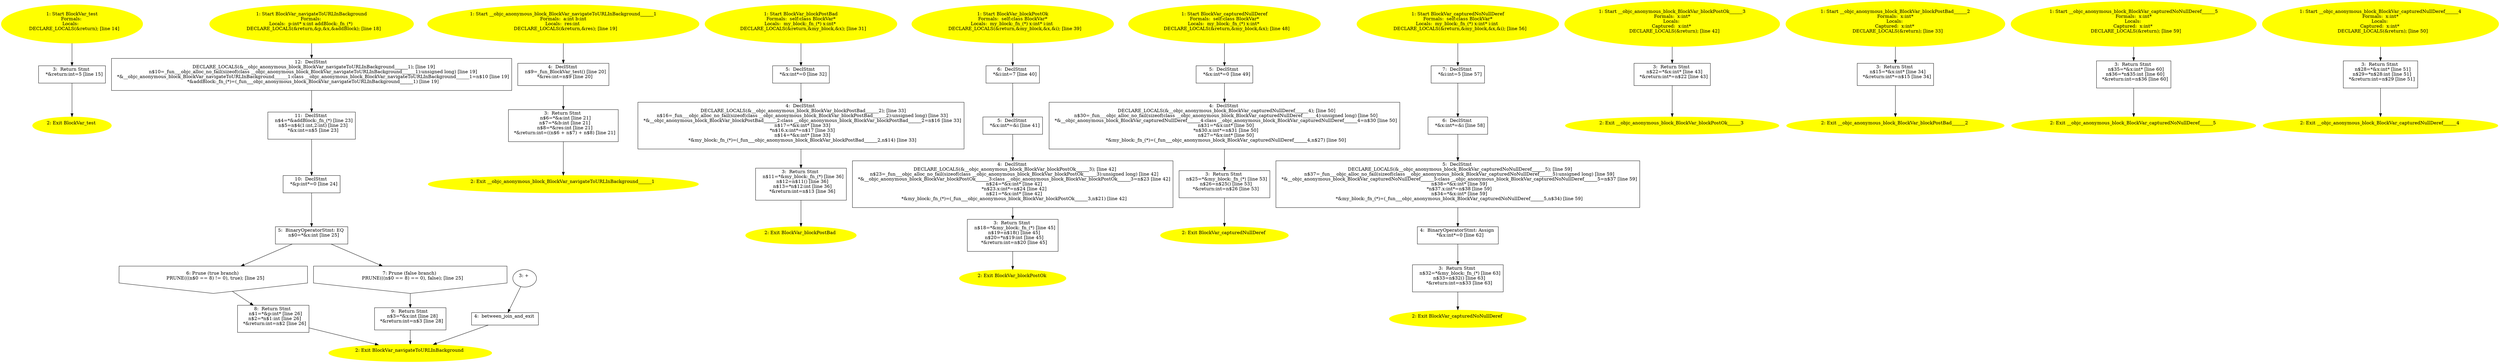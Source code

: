 /* @generated */
digraph iCFG {
"BlockVar_testclass.5f7795eca074e81e3191d0a89d1ed8aa_1" [label="1: Start BlockVar_test\nFormals: \nLocals:  \n   DECLARE_LOCALS(&return); [line 14]\n " color=yellow style=filled]
	

	 "BlockVar_testclass.5f7795eca074e81e3191d0a89d1ed8aa_1" -> "BlockVar_testclass.5f7795eca074e81e3191d0a89d1ed8aa_3" ;
"BlockVar_testclass.5f7795eca074e81e3191d0a89d1ed8aa_2" [label="2: Exit BlockVar_test \n  " color=yellow style=filled]
	

"BlockVar_testclass.5f7795eca074e81e3191d0a89d1ed8aa_3" [label="3:  Return Stmt \n   *&return:int=5 [line 15]\n " shape="box"]
	

	 "BlockVar_testclass.5f7795eca074e81e3191d0a89d1ed8aa_3" -> "BlockVar_testclass.5f7795eca074e81e3191d0a89d1ed8aa_2" ;
"BlockVar_navigateToURLInBackgroundclass.1883c5b75534d88e294902bb279561c2_1" [label="1: Start BlockVar_navigateToURLInBackground\nFormals: \nLocals:  p:int* x:int addBlock:_fn_(*) \n   DECLARE_LOCALS(&return,&p,&x,&addBlock); [line 18]\n " color=yellow style=filled]
	

	 "BlockVar_navigateToURLInBackgroundclass.1883c5b75534d88e294902bb279561c2_1" -> "BlockVar_navigateToURLInBackgroundclass.1883c5b75534d88e294902bb279561c2_12" ;
"BlockVar_navigateToURLInBackgroundclass.1883c5b75534d88e294902bb279561c2_2" [label="2: Exit BlockVar_navigateToURLInBackground \n  " color=yellow style=filled]
	

"BlockVar_navigateToURLInBackgroundclass.1883c5b75534d88e294902bb279561c2_3" [label="3: + \n  " ]
	

	 "BlockVar_navigateToURLInBackgroundclass.1883c5b75534d88e294902bb279561c2_3" -> "BlockVar_navigateToURLInBackgroundclass.1883c5b75534d88e294902bb279561c2_4" ;
"BlockVar_navigateToURLInBackgroundclass.1883c5b75534d88e294902bb279561c2_4" [label="4:  between_join_and_exit \n  " shape="box"]
	

	 "BlockVar_navigateToURLInBackgroundclass.1883c5b75534d88e294902bb279561c2_4" -> "BlockVar_navigateToURLInBackgroundclass.1883c5b75534d88e294902bb279561c2_2" ;
"BlockVar_navigateToURLInBackgroundclass.1883c5b75534d88e294902bb279561c2_5" [label="5:  BinaryOperatorStmt: EQ \n   n$0=*&x:int [line 25]\n " shape="box"]
	

	 "BlockVar_navigateToURLInBackgroundclass.1883c5b75534d88e294902bb279561c2_5" -> "BlockVar_navigateToURLInBackgroundclass.1883c5b75534d88e294902bb279561c2_6" ;
	 "BlockVar_navigateToURLInBackgroundclass.1883c5b75534d88e294902bb279561c2_5" -> "BlockVar_navigateToURLInBackgroundclass.1883c5b75534d88e294902bb279561c2_7" ;
"BlockVar_navigateToURLInBackgroundclass.1883c5b75534d88e294902bb279561c2_6" [label="6: Prune (true branch) \n   PRUNE(((n$0 == 8) != 0), true); [line 25]\n " shape="invhouse"]
	

	 "BlockVar_navigateToURLInBackgroundclass.1883c5b75534d88e294902bb279561c2_6" -> "BlockVar_navigateToURLInBackgroundclass.1883c5b75534d88e294902bb279561c2_8" ;
"BlockVar_navigateToURLInBackgroundclass.1883c5b75534d88e294902bb279561c2_7" [label="7: Prune (false branch) \n   PRUNE(((n$0 == 8) == 0), false); [line 25]\n " shape="invhouse"]
	

	 "BlockVar_navigateToURLInBackgroundclass.1883c5b75534d88e294902bb279561c2_7" -> "BlockVar_navigateToURLInBackgroundclass.1883c5b75534d88e294902bb279561c2_9" ;
"BlockVar_navigateToURLInBackgroundclass.1883c5b75534d88e294902bb279561c2_8" [label="8:  Return Stmt \n   n$1=*&p:int* [line 26]\n  n$2=*n$1:int [line 26]\n  *&return:int=n$2 [line 26]\n " shape="box"]
	

	 "BlockVar_navigateToURLInBackgroundclass.1883c5b75534d88e294902bb279561c2_8" -> "BlockVar_navigateToURLInBackgroundclass.1883c5b75534d88e294902bb279561c2_2" ;
"BlockVar_navigateToURLInBackgroundclass.1883c5b75534d88e294902bb279561c2_9" [label="9:  Return Stmt \n   n$3=*&x:int [line 28]\n  *&return:int=n$3 [line 28]\n " shape="box"]
	

	 "BlockVar_navigateToURLInBackgroundclass.1883c5b75534d88e294902bb279561c2_9" -> "BlockVar_navigateToURLInBackgroundclass.1883c5b75534d88e294902bb279561c2_2" ;
"BlockVar_navigateToURLInBackgroundclass.1883c5b75534d88e294902bb279561c2_10" [label="10:  DeclStmt \n   *&p:int*=0 [line 24]\n " shape="box"]
	

	 "BlockVar_navigateToURLInBackgroundclass.1883c5b75534d88e294902bb279561c2_10" -> "BlockVar_navigateToURLInBackgroundclass.1883c5b75534d88e294902bb279561c2_5" ;
"BlockVar_navigateToURLInBackgroundclass.1883c5b75534d88e294902bb279561c2_11" [label="11:  DeclStmt \n   n$4=*&addBlock:_fn_(*) [line 23]\n  n$5=n$4(1:int,2:int) [line 23]\n  *&x:int=n$5 [line 23]\n " shape="box"]
	

	 "BlockVar_navigateToURLInBackgroundclass.1883c5b75534d88e294902bb279561c2_11" -> "BlockVar_navigateToURLInBackgroundclass.1883c5b75534d88e294902bb279561c2_10" ;
"BlockVar_navigateToURLInBackgroundclass.1883c5b75534d88e294902bb279561c2_12" [label="12:  DeclStmt \n   DECLARE_LOCALS(&__objc_anonymous_block_BlockVar_navigateToURLInBackground______1); [line 19]\n  n$10=_fun___objc_alloc_no_fail(sizeof(class __objc_anonymous_block_BlockVar_navigateToURLInBackground______1):unsigned long) [line 19]\n  *&__objc_anonymous_block_BlockVar_navigateToURLInBackground______1:class __objc_anonymous_block_BlockVar_navigateToURLInBackground______1=n$10 [line 19]\n  *&addBlock:_fn_(*)=(_fun___objc_anonymous_block_BlockVar_navigateToURLInBackground______1) [line 19]\n " shape="box"]
	

	 "BlockVar_navigateToURLInBackgroundclass.1883c5b75534d88e294902bb279561c2_12" -> "BlockVar_navigateToURLInBackgroundclass.1883c5b75534d88e294902bb279561c2_11" ;
"__objc_anonymous_block_BlockVar_navigateToURLInBackground______1.834bbb8d73aa8453b2bf0ca15a1945f0_1" [label="1: Start __objc_anonymous_block_BlockVar_navigateToURLInBackground______1\nFormals:  a:int b:int\nLocals:  res:int \n   DECLARE_LOCALS(&return,&res); [line 19]\n " color=yellow style=filled]
	

	 "__objc_anonymous_block_BlockVar_navigateToURLInBackground______1.834bbb8d73aa8453b2bf0ca15a1945f0_1" -> "__objc_anonymous_block_BlockVar_navigateToURLInBackground______1.834bbb8d73aa8453b2bf0ca15a1945f0_4" ;
"__objc_anonymous_block_BlockVar_navigateToURLInBackground______1.834bbb8d73aa8453b2bf0ca15a1945f0_2" [label="2: Exit __objc_anonymous_block_BlockVar_navigateToURLInBackground______1 \n  " color=yellow style=filled]
	

"__objc_anonymous_block_BlockVar_navigateToURLInBackground______1.834bbb8d73aa8453b2bf0ca15a1945f0_3" [label="3:  Return Stmt \n   n$6=*&a:int [line 21]\n  n$7=*&b:int [line 21]\n  n$8=*&res:int [line 21]\n  *&return:int=((n$6 + n$7) + n$8) [line 21]\n " shape="box"]
	

	 "__objc_anonymous_block_BlockVar_navigateToURLInBackground______1.834bbb8d73aa8453b2bf0ca15a1945f0_3" -> "__objc_anonymous_block_BlockVar_navigateToURLInBackground______1.834bbb8d73aa8453b2bf0ca15a1945f0_2" ;
"__objc_anonymous_block_BlockVar_navigateToURLInBackground______1.834bbb8d73aa8453b2bf0ca15a1945f0_4" [label="4:  DeclStmt \n   n$9=_fun_BlockVar_test() [line 20]\n  *&res:int=n$9 [line 20]\n " shape="box"]
	

	 "__objc_anonymous_block_BlockVar_navigateToURLInBackground______1.834bbb8d73aa8453b2bf0ca15a1945f0_4" -> "__objc_anonymous_block_BlockVar_navigateToURLInBackground______1.834bbb8d73aa8453b2bf0ca15a1945f0_3" ;
"BlockVar_blockPostBadinstance.e47d278e1aace10687b3d96b5c46d4e0_1" [label="1: Start BlockVar_blockPostBad\nFormals:  self:class BlockVar*\nLocals:  my_block:_fn_(*) x:int* \n   DECLARE_LOCALS(&return,&my_block,&x); [line 31]\n " color=yellow style=filled]
	

	 "BlockVar_blockPostBadinstance.e47d278e1aace10687b3d96b5c46d4e0_1" -> "BlockVar_blockPostBadinstance.e47d278e1aace10687b3d96b5c46d4e0_5" ;
"BlockVar_blockPostBadinstance.e47d278e1aace10687b3d96b5c46d4e0_2" [label="2: Exit BlockVar_blockPostBad \n  " color=yellow style=filled]
	

"BlockVar_blockPostBadinstance.e47d278e1aace10687b3d96b5c46d4e0_3" [label="3:  Return Stmt \n   n$11=*&my_block:_fn_(*) [line 36]\n  n$12=n$11() [line 36]\n  n$13=*n$12:int [line 36]\n  *&return:int=n$13 [line 36]\n " shape="box"]
	

	 "BlockVar_blockPostBadinstance.e47d278e1aace10687b3d96b5c46d4e0_3" -> "BlockVar_blockPostBadinstance.e47d278e1aace10687b3d96b5c46d4e0_2" ;
"BlockVar_blockPostBadinstance.e47d278e1aace10687b3d96b5c46d4e0_4" [label="4:  DeclStmt \n   DECLARE_LOCALS(&__objc_anonymous_block_BlockVar_blockPostBad______2); [line 33]\n  n$16=_fun___objc_alloc_no_fail(sizeof(class __objc_anonymous_block_BlockVar_blockPostBad______2):unsigned long) [line 33]\n  *&__objc_anonymous_block_BlockVar_blockPostBad______2:class __objc_anonymous_block_BlockVar_blockPostBad______2=n$16 [line 33]\n  n$17=*&x:int* [line 33]\n  *n$16.x:int*=n$17 [line 33]\n  n$14=*&x:int* [line 33]\n  *&my_block:_fn_(*)=(_fun___objc_anonymous_block_BlockVar_blockPostBad______2,n$14) [line 33]\n " shape="box"]
	

	 "BlockVar_blockPostBadinstance.e47d278e1aace10687b3d96b5c46d4e0_4" -> "BlockVar_blockPostBadinstance.e47d278e1aace10687b3d96b5c46d4e0_3" ;
"BlockVar_blockPostBadinstance.e47d278e1aace10687b3d96b5c46d4e0_5" [label="5:  DeclStmt \n   *&x:int*=0 [line 32]\n " shape="box"]
	

	 "BlockVar_blockPostBadinstance.e47d278e1aace10687b3d96b5c46d4e0_5" -> "BlockVar_blockPostBadinstance.e47d278e1aace10687b3d96b5c46d4e0_4" ;
"BlockVar_blockPostOkinstance.9a605e720f6038e4ed4835476f813324_1" [label="1: Start BlockVar_blockPostOk\nFormals:  self:class BlockVar*\nLocals:  my_block:_fn_(*) x:int* i:int \n   DECLARE_LOCALS(&return,&my_block,&x,&i); [line 39]\n " color=yellow style=filled]
	

	 "BlockVar_blockPostOkinstance.9a605e720f6038e4ed4835476f813324_1" -> "BlockVar_blockPostOkinstance.9a605e720f6038e4ed4835476f813324_6" ;
"BlockVar_blockPostOkinstance.9a605e720f6038e4ed4835476f813324_2" [label="2: Exit BlockVar_blockPostOk \n  " color=yellow style=filled]
	

"BlockVar_blockPostOkinstance.9a605e720f6038e4ed4835476f813324_3" [label="3:  Return Stmt \n   n$18=*&my_block:_fn_(*) [line 45]\n  n$19=n$18() [line 45]\n  n$20=*n$19:int [line 45]\n  *&return:int=n$20 [line 45]\n " shape="box"]
	

	 "BlockVar_blockPostOkinstance.9a605e720f6038e4ed4835476f813324_3" -> "BlockVar_blockPostOkinstance.9a605e720f6038e4ed4835476f813324_2" ;
"BlockVar_blockPostOkinstance.9a605e720f6038e4ed4835476f813324_4" [label="4:  DeclStmt \n   DECLARE_LOCALS(&__objc_anonymous_block_BlockVar_blockPostOk______3); [line 42]\n  n$23=_fun___objc_alloc_no_fail(sizeof(class __objc_anonymous_block_BlockVar_blockPostOk______3):unsigned long) [line 42]\n  *&__objc_anonymous_block_BlockVar_blockPostOk______3:class __objc_anonymous_block_BlockVar_blockPostOk______3=n$23 [line 42]\n  n$24=*&x:int* [line 42]\n  *n$23.x:int*=n$24 [line 42]\n  n$21=*&x:int* [line 42]\n  *&my_block:_fn_(*)=(_fun___objc_anonymous_block_BlockVar_blockPostOk______3,n$21) [line 42]\n " shape="box"]
	

	 "BlockVar_blockPostOkinstance.9a605e720f6038e4ed4835476f813324_4" -> "BlockVar_blockPostOkinstance.9a605e720f6038e4ed4835476f813324_3" ;
"BlockVar_blockPostOkinstance.9a605e720f6038e4ed4835476f813324_5" [label="5:  DeclStmt \n   *&x:int*=&i [line 41]\n " shape="box"]
	

	 "BlockVar_blockPostOkinstance.9a605e720f6038e4ed4835476f813324_5" -> "BlockVar_blockPostOkinstance.9a605e720f6038e4ed4835476f813324_4" ;
"BlockVar_blockPostOkinstance.9a605e720f6038e4ed4835476f813324_6" [label="6:  DeclStmt \n   *&i:int=7 [line 40]\n " shape="box"]
	

	 "BlockVar_blockPostOkinstance.9a605e720f6038e4ed4835476f813324_6" -> "BlockVar_blockPostOkinstance.9a605e720f6038e4ed4835476f813324_5" ;
"BlockVar_capturedNullDerefinstance.9e4f71427f286003b27a119d6e00fe48_1" [label="1: Start BlockVar_capturedNullDeref\nFormals:  self:class BlockVar*\nLocals:  my_block:_fn_(*) x:int* \n   DECLARE_LOCALS(&return,&my_block,&x); [line 48]\n " color=yellow style=filled]
	

	 "BlockVar_capturedNullDerefinstance.9e4f71427f286003b27a119d6e00fe48_1" -> "BlockVar_capturedNullDerefinstance.9e4f71427f286003b27a119d6e00fe48_5" ;
"BlockVar_capturedNullDerefinstance.9e4f71427f286003b27a119d6e00fe48_2" [label="2: Exit BlockVar_capturedNullDeref \n  " color=yellow style=filled]
	

"BlockVar_capturedNullDerefinstance.9e4f71427f286003b27a119d6e00fe48_3" [label="3:  Return Stmt \n   n$25=*&my_block:_fn_(*) [line 53]\n  n$26=n$25() [line 53]\n  *&return:int=n$26 [line 53]\n " shape="box"]
	

	 "BlockVar_capturedNullDerefinstance.9e4f71427f286003b27a119d6e00fe48_3" -> "BlockVar_capturedNullDerefinstance.9e4f71427f286003b27a119d6e00fe48_2" ;
"BlockVar_capturedNullDerefinstance.9e4f71427f286003b27a119d6e00fe48_4" [label="4:  DeclStmt \n   DECLARE_LOCALS(&__objc_anonymous_block_BlockVar_capturedNullDeref______4); [line 50]\n  n$30=_fun___objc_alloc_no_fail(sizeof(class __objc_anonymous_block_BlockVar_capturedNullDeref______4):unsigned long) [line 50]\n  *&__objc_anonymous_block_BlockVar_capturedNullDeref______4:class __objc_anonymous_block_BlockVar_capturedNullDeref______4=n$30 [line 50]\n  n$31=*&x:int* [line 50]\n  *n$30.x:int*=n$31 [line 50]\n  n$27=*&x:int* [line 50]\n  *&my_block:_fn_(*)=(_fun___objc_anonymous_block_BlockVar_capturedNullDeref______4,n$27) [line 50]\n " shape="box"]
	

	 "BlockVar_capturedNullDerefinstance.9e4f71427f286003b27a119d6e00fe48_4" -> "BlockVar_capturedNullDerefinstance.9e4f71427f286003b27a119d6e00fe48_3" ;
"BlockVar_capturedNullDerefinstance.9e4f71427f286003b27a119d6e00fe48_5" [label="5:  DeclStmt \n   *&x:int*=0 [line 49]\n " shape="box"]
	

	 "BlockVar_capturedNullDerefinstance.9e4f71427f286003b27a119d6e00fe48_5" -> "BlockVar_capturedNullDerefinstance.9e4f71427f286003b27a119d6e00fe48_4" ;
"BlockVar_capturedNoNullDerefinstance.4627aca3ef96b65443c6a7bed279d1be_1" [label="1: Start BlockVar_capturedNoNullDeref\nFormals:  self:class BlockVar*\nLocals:  my_block:_fn_(*) x:int* i:int \n   DECLARE_LOCALS(&return,&my_block,&x,&i); [line 56]\n " color=yellow style=filled]
	

	 "BlockVar_capturedNoNullDerefinstance.4627aca3ef96b65443c6a7bed279d1be_1" -> "BlockVar_capturedNoNullDerefinstance.4627aca3ef96b65443c6a7bed279d1be_7" ;
"BlockVar_capturedNoNullDerefinstance.4627aca3ef96b65443c6a7bed279d1be_2" [label="2: Exit BlockVar_capturedNoNullDeref \n  " color=yellow style=filled]
	

"BlockVar_capturedNoNullDerefinstance.4627aca3ef96b65443c6a7bed279d1be_3" [label="3:  Return Stmt \n   n$32=*&my_block:_fn_(*) [line 63]\n  n$33=n$32() [line 63]\n  *&return:int=n$33 [line 63]\n " shape="box"]
	

	 "BlockVar_capturedNoNullDerefinstance.4627aca3ef96b65443c6a7bed279d1be_3" -> "BlockVar_capturedNoNullDerefinstance.4627aca3ef96b65443c6a7bed279d1be_2" ;
"BlockVar_capturedNoNullDerefinstance.4627aca3ef96b65443c6a7bed279d1be_4" [label="4:  BinaryOperatorStmt: Assign \n   *&x:int*=0 [line 62]\n " shape="box"]
	

	 "BlockVar_capturedNoNullDerefinstance.4627aca3ef96b65443c6a7bed279d1be_4" -> "BlockVar_capturedNoNullDerefinstance.4627aca3ef96b65443c6a7bed279d1be_3" ;
"BlockVar_capturedNoNullDerefinstance.4627aca3ef96b65443c6a7bed279d1be_5" [label="5:  DeclStmt \n   DECLARE_LOCALS(&__objc_anonymous_block_BlockVar_capturedNoNullDeref______5); [line 59]\n  n$37=_fun___objc_alloc_no_fail(sizeof(class __objc_anonymous_block_BlockVar_capturedNoNullDeref______5):unsigned long) [line 59]\n  *&__objc_anonymous_block_BlockVar_capturedNoNullDeref______5:class __objc_anonymous_block_BlockVar_capturedNoNullDeref______5=n$37 [line 59]\n  n$38=*&x:int* [line 59]\n  *n$37.x:int*=n$38 [line 59]\n  n$34=*&x:int* [line 59]\n  *&my_block:_fn_(*)=(_fun___objc_anonymous_block_BlockVar_capturedNoNullDeref______5,n$34) [line 59]\n " shape="box"]
	

	 "BlockVar_capturedNoNullDerefinstance.4627aca3ef96b65443c6a7bed279d1be_5" -> "BlockVar_capturedNoNullDerefinstance.4627aca3ef96b65443c6a7bed279d1be_4" ;
"BlockVar_capturedNoNullDerefinstance.4627aca3ef96b65443c6a7bed279d1be_6" [label="6:  DeclStmt \n   *&x:int*=&i [line 58]\n " shape="box"]
	

	 "BlockVar_capturedNoNullDerefinstance.4627aca3ef96b65443c6a7bed279d1be_6" -> "BlockVar_capturedNoNullDerefinstance.4627aca3ef96b65443c6a7bed279d1be_5" ;
"BlockVar_capturedNoNullDerefinstance.4627aca3ef96b65443c6a7bed279d1be_7" [label="7:  DeclStmt \n   *&i:int=5 [line 57]\n " shape="box"]
	

	 "BlockVar_capturedNoNullDerefinstance.4627aca3ef96b65443c6a7bed279d1be_7" -> "BlockVar_capturedNoNullDerefinstance.4627aca3ef96b65443c6a7bed279d1be_6" ;
"__objc_anonymous_block_BlockVar_blockPostOk______3.f2be4667efa44c622733276c7c4d297f_1" [label="1: Start __objc_anonymous_block_BlockVar_blockPostOk______3\nFormals:  x:int*\nLocals: \nCaptured:  x:int* \n   DECLARE_LOCALS(&return); [line 42]\n " color=yellow style=filled]
	

	 "__objc_anonymous_block_BlockVar_blockPostOk______3.f2be4667efa44c622733276c7c4d297f_1" -> "__objc_anonymous_block_BlockVar_blockPostOk______3.f2be4667efa44c622733276c7c4d297f_3" ;
"__objc_anonymous_block_BlockVar_blockPostOk______3.f2be4667efa44c622733276c7c4d297f_2" [label="2: Exit __objc_anonymous_block_BlockVar_blockPostOk______3 \n  " color=yellow style=filled]
	

"__objc_anonymous_block_BlockVar_blockPostOk______3.f2be4667efa44c622733276c7c4d297f_3" [label="3:  Return Stmt \n   n$22=*&x:int* [line 43]\n  *&return:int*=n$22 [line 43]\n " shape="box"]
	

	 "__objc_anonymous_block_BlockVar_blockPostOk______3.f2be4667efa44c622733276c7c4d297f_3" -> "__objc_anonymous_block_BlockVar_blockPostOk______3.f2be4667efa44c622733276c7c4d297f_2" ;
"__objc_anonymous_block_BlockVar_blockPostBad______2.2fddd3e23281c5e109f42eca4da2649e_1" [label="1: Start __objc_anonymous_block_BlockVar_blockPostBad______2\nFormals:  x:int*\nLocals: \nCaptured:  x:int* \n   DECLARE_LOCALS(&return); [line 33]\n " color=yellow style=filled]
	

	 "__objc_anonymous_block_BlockVar_blockPostBad______2.2fddd3e23281c5e109f42eca4da2649e_1" -> "__objc_anonymous_block_BlockVar_blockPostBad______2.2fddd3e23281c5e109f42eca4da2649e_3" ;
"__objc_anonymous_block_BlockVar_blockPostBad______2.2fddd3e23281c5e109f42eca4da2649e_2" [label="2: Exit __objc_anonymous_block_BlockVar_blockPostBad______2 \n  " color=yellow style=filled]
	

"__objc_anonymous_block_BlockVar_blockPostBad______2.2fddd3e23281c5e109f42eca4da2649e_3" [label="3:  Return Stmt \n   n$15=*&x:int* [line 34]\n  *&return:int*=n$15 [line 34]\n " shape="box"]
	

	 "__objc_anonymous_block_BlockVar_blockPostBad______2.2fddd3e23281c5e109f42eca4da2649e_3" -> "__objc_anonymous_block_BlockVar_blockPostBad______2.2fddd3e23281c5e109f42eca4da2649e_2" ;
"__objc_anonymous_block_BlockVar_capturedNoNullDeref______5.a69652ca6dc4ed671ff08f723284fc6f_1" [label="1: Start __objc_anonymous_block_BlockVar_capturedNoNullDeref______5\nFormals:  x:int*\nLocals: \nCaptured:  x:int* \n   DECLARE_LOCALS(&return); [line 59]\n " color=yellow style=filled]
	

	 "__objc_anonymous_block_BlockVar_capturedNoNullDeref______5.a69652ca6dc4ed671ff08f723284fc6f_1" -> "__objc_anonymous_block_BlockVar_capturedNoNullDeref______5.a69652ca6dc4ed671ff08f723284fc6f_3" ;
"__objc_anonymous_block_BlockVar_capturedNoNullDeref______5.a69652ca6dc4ed671ff08f723284fc6f_2" [label="2: Exit __objc_anonymous_block_BlockVar_capturedNoNullDeref______5 \n  " color=yellow style=filled]
	

"__objc_anonymous_block_BlockVar_capturedNoNullDeref______5.a69652ca6dc4ed671ff08f723284fc6f_3" [label="3:  Return Stmt \n   n$35=*&x:int* [line 60]\n  n$36=*n$35:int [line 60]\n  *&return:int=n$36 [line 60]\n " shape="box"]
	

	 "__objc_anonymous_block_BlockVar_capturedNoNullDeref______5.a69652ca6dc4ed671ff08f723284fc6f_3" -> "__objc_anonymous_block_BlockVar_capturedNoNullDeref______5.a69652ca6dc4ed671ff08f723284fc6f_2" ;
"__objc_anonymous_block_BlockVar_capturedNullDeref______4.7fcdd542b7a329c127af77d35f03368e_1" [label="1: Start __objc_anonymous_block_BlockVar_capturedNullDeref______4\nFormals:  x:int*\nLocals: \nCaptured:  x:int* \n   DECLARE_LOCALS(&return); [line 50]\n " color=yellow style=filled]
	

	 "__objc_anonymous_block_BlockVar_capturedNullDeref______4.7fcdd542b7a329c127af77d35f03368e_1" -> "__objc_anonymous_block_BlockVar_capturedNullDeref______4.7fcdd542b7a329c127af77d35f03368e_3" ;
"__objc_anonymous_block_BlockVar_capturedNullDeref______4.7fcdd542b7a329c127af77d35f03368e_2" [label="2: Exit __objc_anonymous_block_BlockVar_capturedNullDeref______4 \n  " color=yellow style=filled]
	

"__objc_anonymous_block_BlockVar_capturedNullDeref______4.7fcdd542b7a329c127af77d35f03368e_3" [label="3:  Return Stmt \n   n$28=*&x:int* [line 51]\n  n$29=*n$28:int [line 51]\n  *&return:int=n$29 [line 51]\n " shape="box"]
	

	 "__objc_anonymous_block_BlockVar_capturedNullDeref______4.7fcdd542b7a329c127af77d35f03368e_3" -> "__objc_anonymous_block_BlockVar_capturedNullDeref______4.7fcdd542b7a329c127af77d35f03368e_2" ;
}
